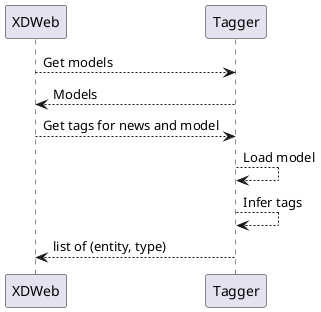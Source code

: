 @startuml

XDWeb --> Tagger : Get models
Tagger --> XDWeb : Models
XDWeb --> Tagger : Get tags for news and model
Tagger --> Tagger : Load model
Tagger --> Tagger : Infer tags
Tagger --> XDWeb: list of (entity, type)

@enduml
